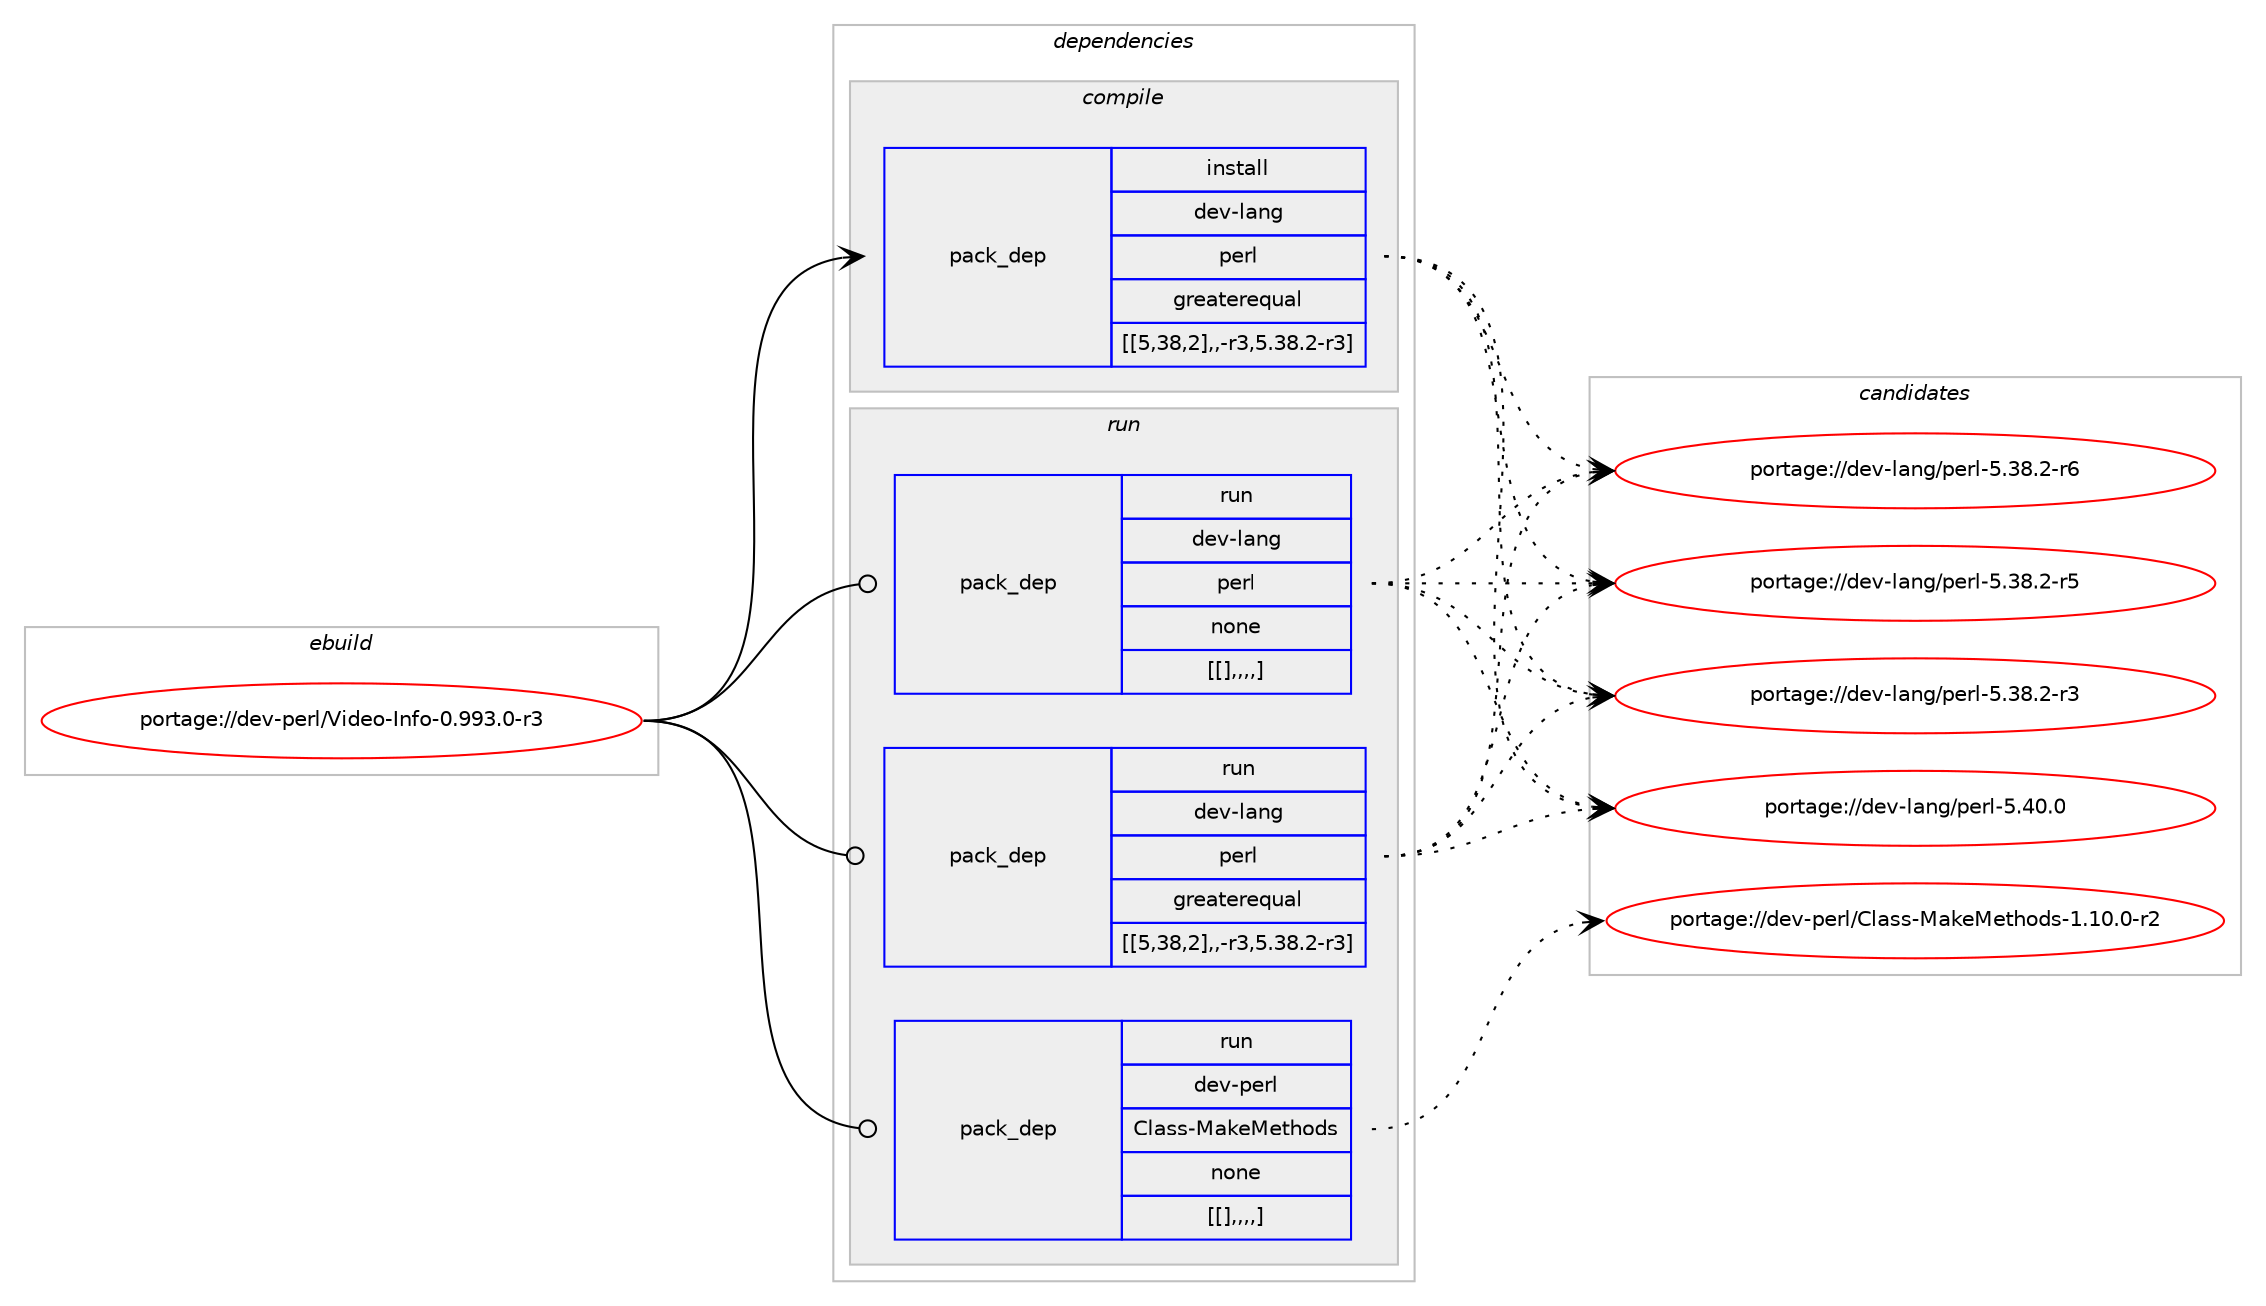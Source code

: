 digraph prolog {

# *************
# Graph options
# *************

newrank=true;
concentrate=true;
compound=true;
graph [rankdir=LR,fontname=Helvetica,fontsize=10,ranksep=1.5];#, ranksep=2.5, nodesep=0.2];
edge  [arrowhead=vee];
node  [fontname=Helvetica,fontsize=10];

# **********
# The ebuild
# **********

subgraph cluster_leftcol {
color=gray;
label=<<i>ebuild</i>>;
id [label="portage://dev-perl/Video-Info-0.993.0-r3", color=red, width=4, href="../dev-perl/Video-Info-0.993.0-r3.svg"];
}

# ****************
# The dependencies
# ****************

subgraph cluster_midcol {
color=gray;
label=<<i>dependencies</i>>;
subgraph cluster_compile {
fillcolor="#eeeeee";
style=filled;
label=<<i>compile</i>>;
subgraph pack107617 {
dependency139407 [label=<<TABLE BORDER="0" CELLBORDER="1" CELLSPACING="0" CELLPADDING="4" WIDTH="220"><TR><TD ROWSPAN="6" CELLPADDING="30">pack_dep</TD></TR><TR><TD WIDTH="110">install</TD></TR><TR><TD>dev-lang</TD></TR><TR><TD>perl</TD></TR><TR><TD>greaterequal</TD></TR><TR><TD>[[5,38,2],,-r3,5.38.2-r3]</TD></TR></TABLE>>, shape=none, color=blue];
}
id:e -> dependency139407:w [weight=20,style="solid",arrowhead="vee"];
}
subgraph cluster_compileandrun {
fillcolor="#eeeeee";
style=filled;
label=<<i>compile and run</i>>;
}
subgraph cluster_run {
fillcolor="#eeeeee";
style=filled;
label=<<i>run</i>>;
subgraph pack107618 {
dependency139408 [label=<<TABLE BORDER="0" CELLBORDER="1" CELLSPACING="0" CELLPADDING="4" WIDTH="220"><TR><TD ROWSPAN="6" CELLPADDING="30">pack_dep</TD></TR><TR><TD WIDTH="110">run</TD></TR><TR><TD>dev-lang</TD></TR><TR><TD>perl</TD></TR><TR><TD>greaterequal</TD></TR><TR><TD>[[5,38,2],,-r3,5.38.2-r3]</TD></TR></TABLE>>, shape=none, color=blue];
}
id:e -> dependency139408:w [weight=20,style="solid",arrowhead="odot"];
subgraph pack107619 {
dependency139409 [label=<<TABLE BORDER="0" CELLBORDER="1" CELLSPACING="0" CELLPADDING="4" WIDTH="220"><TR><TD ROWSPAN="6" CELLPADDING="30">pack_dep</TD></TR><TR><TD WIDTH="110">run</TD></TR><TR><TD>dev-lang</TD></TR><TR><TD>perl</TD></TR><TR><TD>none</TD></TR><TR><TD>[[],,,,]</TD></TR></TABLE>>, shape=none, color=blue];
}
id:e -> dependency139409:w [weight=20,style="solid",arrowhead="odot"];
subgraph pack107620 {
dependency139410 [label=<<TABLE BORDER="0" CELLBORDER="1" CELLSPACING="0" CELLPADDING="4" WIDTH="220"><TR><TD ROWSPAN="6" CELLPADDING="30">pack_dep</TD></TR><TR><TD WIDTH="110">run</TD></TR><TR><TD>dev-perl</TD></TR><TR><TD>Class-MakeMethods</TD></TR><TR><TD>none</TD></TR><TR><TD>[[],,,,]</TD></TR></TABLE>>, shape=none, color=blue];
}
id:e -> dependency139410:w [weight=20,style="solid",arrowhead="odot"];
}
}

# **************
# The candidates
# **************

subgraph cluster_choices {
rank=same;
color=gray;
label=<<i>candidates</i>>;

subgraph choice107617 {
color=black;
nodesep=1;
choice10010111845108971101034711210111410845534652484648 [label="portage://dev-lang/perl-5.40.0", color=red, width=4,href="../dev-lang/perl-5.40.0.svg"];
choice100101118451089711010347112101114108455346515646504511454 [label="portage://dev-lang/perl-5.38.2-r6", color=red, width=4,href="../dev-lang/perl-5.38.2-r6.svg"];
choice100101118451089711010347112101114108455346515646504511453 [label="portage://dev-lang/perl-5.38.2-r5", color=red, width=4,href="../dev-lang/perl-5.38.2-r5.svg"];
choice100101118451089711010347112101114108455346515646504511451 [label="portage://dev-lang/perl-5.38.2-r3", color=red, width=4,href="../dev-lang/perl-5.38.2-r3.svg"];
dependency139407:e -> choice10010111845108971101034711210111410845534652484648:w [style=dotted,weight="100"];
dependency139407:e -> choice100101118451089711010347112101114108455346515646504511454:w [style=dotted,weight="100"];
dependency139407:e -> choice100101118451089711010347112101114108455346515646504511453:w [style=dotted,weight="100"];
dependency139407:e -> choice100101118451089711010347112101114108455346515646504511451:w [style=dotted,weight="100"];
}
subgraph choice107618 {
color=black;
nodesep=1;
choice10010111845108971101034711210111410845534652484648 [label="portage://dev-lang/perl-5.40.0", color=red, width=4,href="../dev-lang/perl-5.40.0.svg"];
choice100101118451089711010347112101114108455346515646504511454 [label="portage://dev-lang/perl-5.38.2-r6", color=red, width=4,href="../dev-lang/perl-5.38.2-r6.svg"];
choice100101118451089711010347112101114108455346515646504511453 [label="portage://dev-lang/perl-5.38.2-r5", color=red, width=4,href="../dev-lang/perl-5.38.2-r5.svg"];
choice100101118451089711010347112101114108455346515646504511451 [label="portage://dev-lang/perl-5.38.2-r3", color=red, width=4,href="../dev-lang/perl-5.38.2-r3.svg"];
dependency139408:e -> choice10010111845108971101034711210111410845534652484648:w [style=dotted,weight="100"];
dependency139408:e -> choice100101118451089711010347112101114108455346515646504511454:w [style=dotted,weight="100"];
dependency139408:e -> choice100101118451089711010347112101114108455346515646504511453:w [style=dotted,weight="100"];
dependency139408:e -> choice100101118451089711010347112101114108455346515646504511451:w [style=dotted,weight="100"];
}
subgraph choice107619 {
color=black;
nodesep=1;
choice10010111845108971101034711210111410845534652484648 [label="portage://dev-lang/perl-5.40.0", color=red, width=4,href="../dev-lang/perl-5.40.0.svg"];
choice100101118451089711010347112101114108455346515646504511454 [label="portage://dev-lang/perl-5.38.2-r6", color=red, width=4,href="../dev-lang/perl-5.38.2-r6.svg"];
choice100101118451089711010347112101114108455346515646504511453 [label="portage://dev-lang/perl-5.38.2-r5", color=red, width=4,href="../dev-lang/perl-5.38.2-r5.svg"];
choice100101118451089711010347112101114108455346515646504511451 [label="portage://dev-lang/perl-5.38.2-r3", color=red, width=4,href="../dev-lang/perl-5.38.2-r3.svg"];
dependency139409:e -> choice10010111845108971101034711210111410845534652484648:w [style=dotted,weight="100"];
dependency139409:e -> choice100101118451089711010347112101114108455346515646504511454:w [style=dotted,weight="100"];
dependency139409:e -> choice100101118451089711010347112101114108455346515646504511453:w [style=dotted,weight="100"];
dependency139409:e -> choice100101118451089711010347112101114108455346515646504511451:w [style=dotted,weight="100"];
}
subgraph choice107620 {
color=black;
nodesep=1;
choice1001011184511210111410847671089711511545779710710177101116104111100115454946494846484511450 [label="portage://dev-perl/Class-MakeMethods-1.10.0-r2", color=red, width=4,href="../dev-perl/Class-MakeMethods-1.10.0-r2.svg"];
dependency139410:e -> choice1001011184511210111410847671089711511545779710710177101116104111100115454946494846484511450:w [style=dotted,weight="100"];
}
}

}
